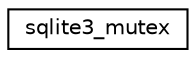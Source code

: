 digraph "Graphical Class Hierarchy"
{
  edge [fontname="Helvetica",fontsize="10",labelfontname="Helvetica",labelfontsize="10"];
  node [fontname="Helvetica",fontsize="10",shape=record];
  rankdir="LR";
  Node1 [label="sqlite3_mutex",height=0.2,width=0.4,color="black", fillcolor="white", style="filled",URL="$structsqlite3__mutex.html"];
}
